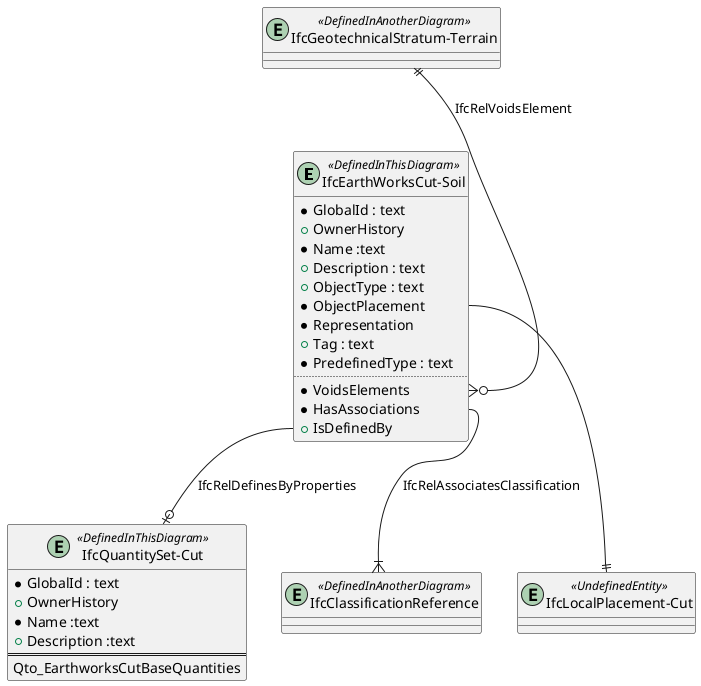 @startuml 
entity "IfcEarthWorksCut-Soil" <<DefinedInThisDiagram>>
{
  *GlobalId : text
  +OwnerHistory
  *Name :text
  +Description : text
  +ObjectType : text
  *ObjectPlacement
  *Representation
  +Tag : text
  *PredefinedType : text
  ..
  *VoidsElements
  *HasAssociations
  +IsDefinedBy
}

entity "IfcQuantitySet-Cut" <<DefinedInThisDiagram>>
{
  *GlobalId : text
  +OwnerHistory
  *Name :text
  +Description :text
  ==
  Qto_EarthworksCutBaseQuantities
}



entity IfcGeotechnicalStratum-Terrain <<DefinedInAnotherDiagram>>

entity "IfcClassificationReference" <<DefinedInAnotherDiagram>>
"IfcEarthWorksCut-Soil::HasAssociations" --|{ IfcClassificationReference : IfcRelAssociatesClassification

entity "IfcLocalPlacement-Cut" <<UndefinedEntity>>
"IfcEarthWorksCut-Soil::ObjectPlacement" --|| "IfcLocalPlacement-Cut"

"IfcEarthWorksCut-Soil::IsDefinedBy" --o| "IfcQuantitySet-Cut"  : IfcRelDefinesByProperties
"IfcGeotechnicalStratum-Terrain" ||--o{ "IfcEarthWorksCut-Soil::VoidsElements": IfcRelVoidsElement
@enduml